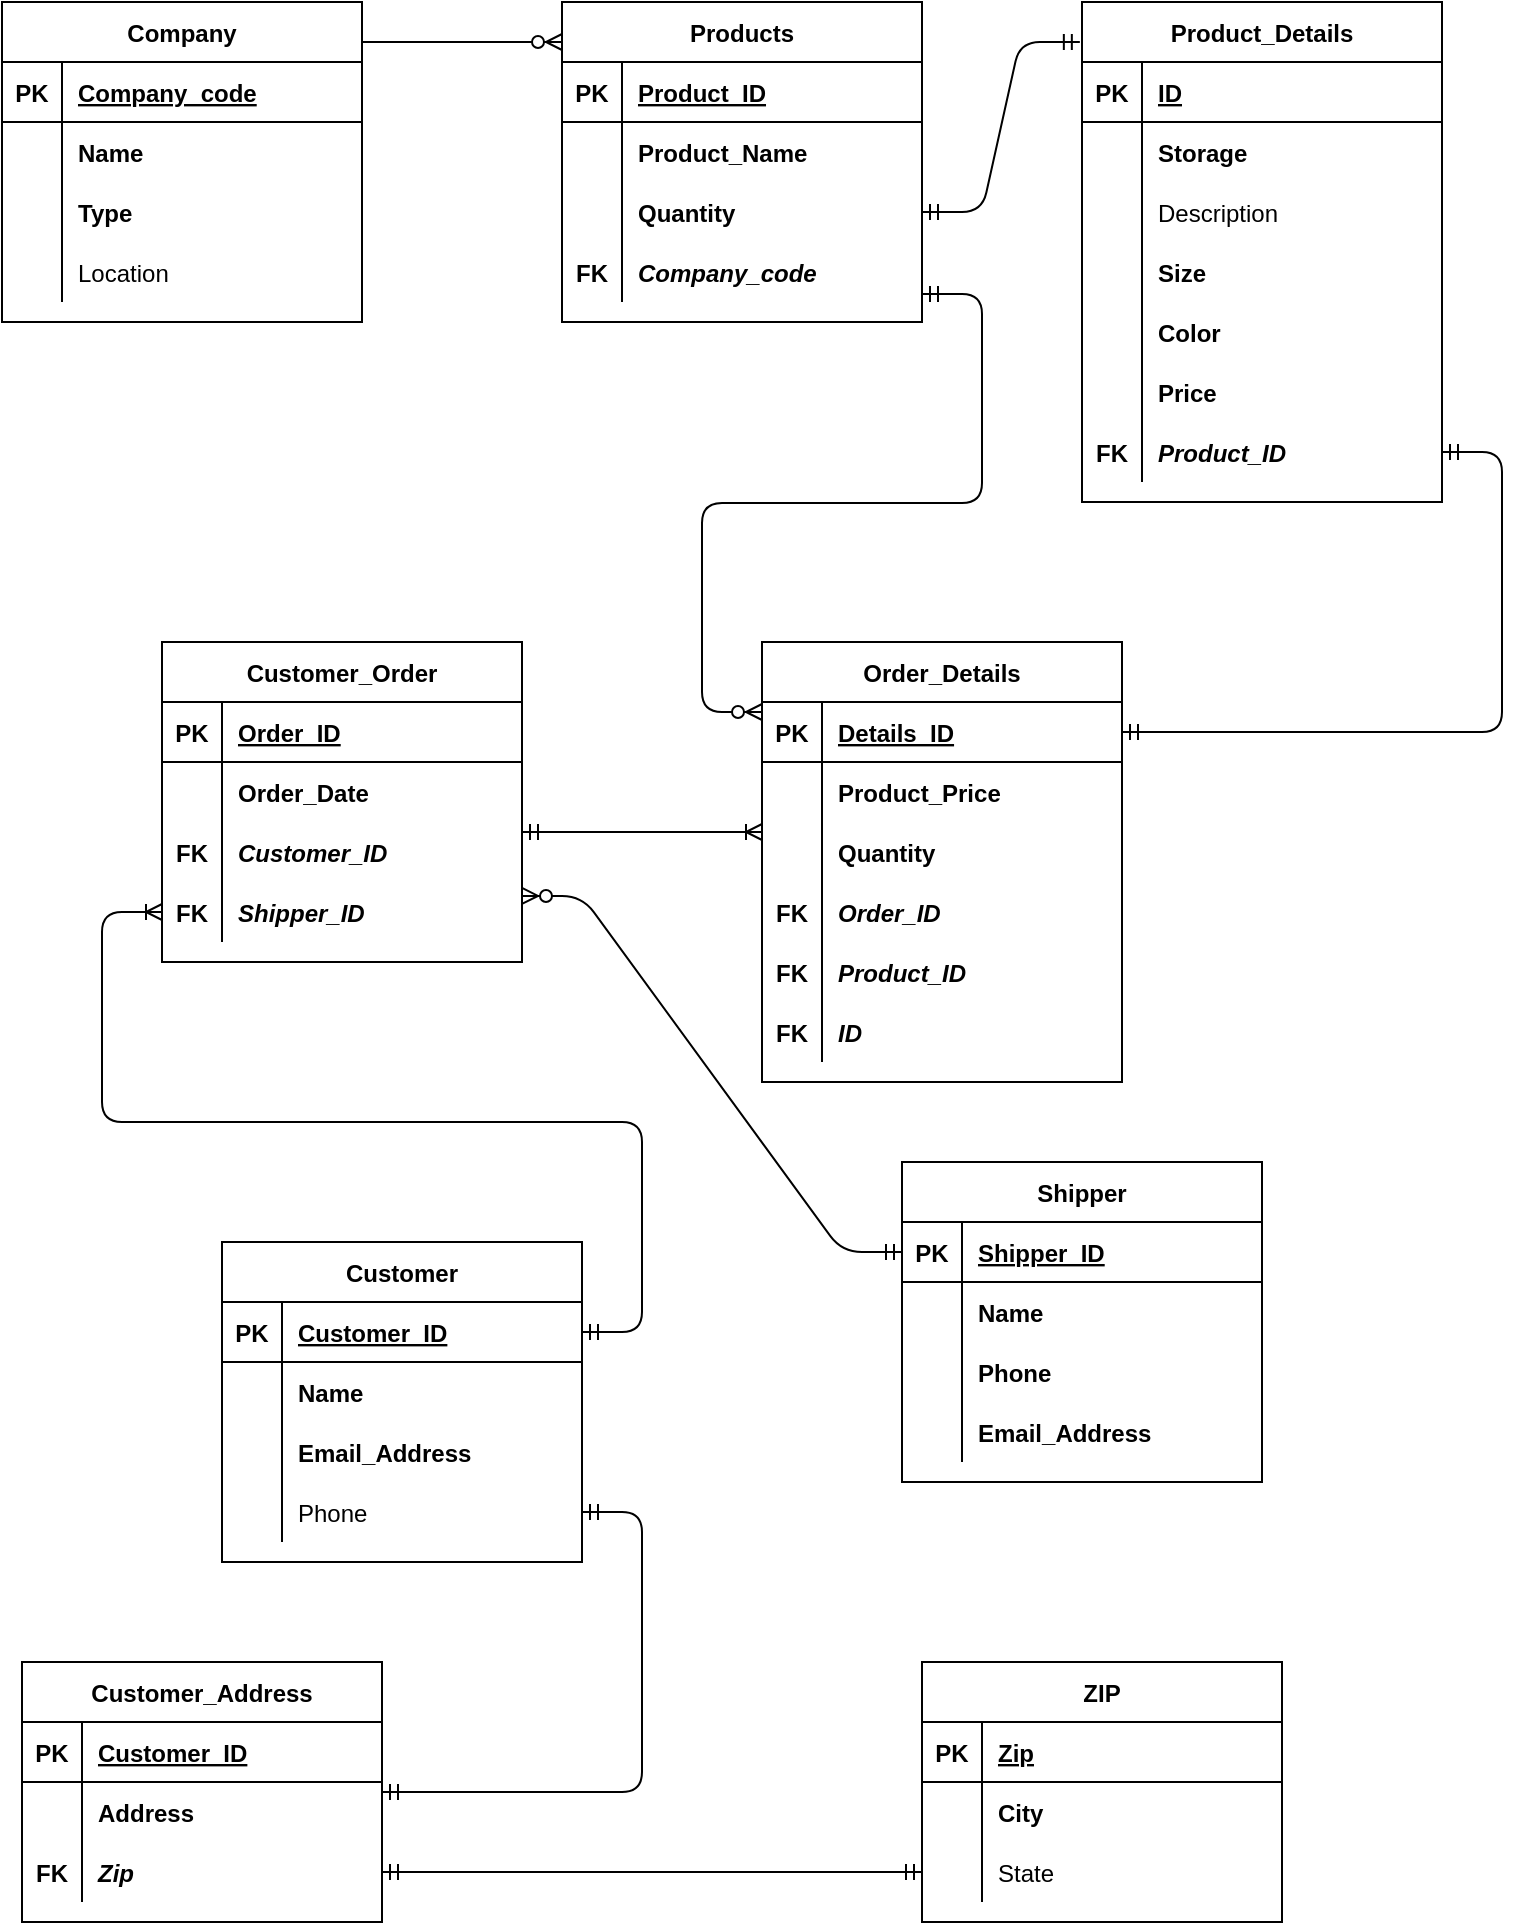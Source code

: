 <mxfile version="13.10.4" type="device"><diagram id="6mvbU-3xl14moOfAQ1Ja" name="Page-1"><mxGraphModel dx="921" dy="512" grid="1" gridSize="10" guides="1" tooltips="1" connect="1" arrows="1" fold="1" page="1" pageScale="1" pageWidth="850" pageHeight="1100" math="0" shadow="0"><root><mxCell id="0"/><mxCell id="1" parent="0"/><mxCell id="NlRjUkpvQ42dIeaq4QIp-1" value="Company" style="shape=table;startSize=30;container=1;collapsible=1;childLayout=tableLayout;fixedRows=1;rowLines=0;fontStyle=1;align=center;resizeLast=1;" parent="1" vertex="1"><mxGeometry x="40" y="40" width="180" height="160" as="geometry"/></mxCell><mxCell id="NlRjUkpvQ42dIeaq4QIp-2" value="" style="shape=partialRectangle;collapsible=0;dropTarget=0;pointerEvents=0;fillColor=none;top=0;left=0;bottom=1;right=0;points=[[0,0.5],[1,0.5]];portConstraint=eastwest;" parent="NlRjUkpvQ42dIeaq4QIp-1" vertex="1"><mxGeometry y="30" width="180" height="30" as="geometry"/></mxCell><mxCell id="NlRjUkpvQ42dIeaq4QIp-3" value="PK" style="shape=partialRectangle;connectable=0;fillColor=none;top=0;left=0;bottom=0;right=0;fontStyle=1;overflow=hidden;" parent="NlRjUkpvQ42dIeaq4QIp-2" vertex="1"><mxGeometry width="30" height="30" as="geometry"/></mxCell><mxCell id="NlRjUkpvQ42dIeaq4QIp-4" value="Company_code" style="shape=partialRectangle;connectable=0;fillColor=none;top=0;left=0;bottom=0;right=0;align=left;spacingLeft=6;fontStyle=5;overflow=hidden;" parent="NlRjUkpvQ42dIeaq4QIp-2" vertex="1"><mxGeometry x="30" width="150" height="30" as="geometry"/></mxCell><mxCell id="NlRjUkpvQ42dIeaq4QIp-5" value="" style="shape=partialRectangle;collapsible=0;dropTarget=0;pointerEvents=0;fillColor=none;top=0;left=0;bottom=0;right=0;points=[[0,0.5],[1,0.5]];portConstraint=eastwest;" parent="NlRjUkpvQ42dIeaq4QIp-1" vertex="1"><mxGeometry y="60" width="180" height="30" as="geometry"/></mxCell><mxCell id="NlRjUkpvQ42dIeaq4QIp-6" value="" style="shape=partialRectangle;connectable=0;fillColor=none;top=0;left=0;bottom=0;right=0;editable=1;overflow=hidden;" parent="NlRjUkpvQ42dIeaq4QIp-5" vertex="1"><mxGeometry width="30" height="30" as="geometry"/></mxCell><mxCell id="NlRjUkpvQ42dIeaq4QIp-7" value="Name" style="shape=partialRectangle;connectable=0;fillColor=none;top=0;left=0;bottom=0;right=0;align=left;spacingLeft=6;overflow=hidden;fontStyle=1" parent="NlRjUkpvQ42dIeaq4QIp-5" vertex="1"><mxGeometry x="30" width="150" height="30" as="geometry"/></mxCell><mxCell id="1kuuqEPaZnJVx5uKWI-C-1" style="shape=partialRectangle;collapsible=0;dropTarget=0;pointerEvents=0;fillColor=none;top=0;left=0;bottom=0;right=0;points=[[0,0.5],[1,0.5]];portConstraint=eastwest;" parent="NlRjUkpvQ42dIeaq4QIp-1" vertex="1"><mxGeometry y="90" width="180" height="30" as="geometry"/></mxCell><mxCell id="1kuuqEPaZnJVx5uKWI-C-2" style="shape=partialRectangle;connectable=0;fillColor=none;top=0;left=0;bottom=0;right=0;editable=1;overflow=hidden;" parent="1kuuqEPaZnJVx5uKWI-C-1" vertex="1"><mxGeometry width="30" height="30" as="geometry"/></mxCell><mxCell id="1kuuqEPaZnJVx5uKWI-C-3" value="Type" style="shape=partialRectangle;connectable=0;fillColor=none;top=0;left=0;bottom=0;right=0;align=left;spacingLeft=6;overflow=hidden;fontStyle=1" parent="1kuuqEPaZnJVx5uKWI-C-1" vertex="1"><mxGeometry x="30" width="150" height="30" as="geometry"/></mxCell><mxCell id="NlRjUkpvQ42dIeaq4QIp-8" value="" style="shape=partialRectangle;collapsible=0;dropTarget=0;pointerEvents=0;fillColor=none;top=0;left=0;bottom=0;right=0;points=[[0,0.5],[1,0.5]];portConstraint=eastwest;" parent="NlRjUkpvQ42dIeaq4QIp-1" vertex="1"><mxGeometry y="120" width="180" height="30" as="geometry"/></mxCell><mxCell id="NlRjUkpvQ42dIeaq4QIp-9" value="" style="shape=partialRectangle;connectable=0;fillColor=none;top=0;left=0;bottom=0;right=0;editable=1;overflow=hidden;" parent="NlRjUkpvQ42dIeaq4QIp-8" vertex="1"><mxGeometry width="30" height="30" as="geometry"/></mxCell><mxCell id="NlRjUkpvQ42dIeaq4QIp-10" value="Location" style="shape=partialRectangle;connectable=0;fillColor=none;top=0;left=0;bottom=0;right=0;align=left;spacingLeft=6;overflow=hidden;" parent="NlRjUkpvQ42dIeaq4QIp-8" vertex="1"><mxGeometry x="30" width="150" height="30" as="geometry"/></mxCell><mxCell id="NlRjUkpvQ42dIeaq4QIp-14" value="Products" style="shape=table;startSize=30;container=1;collapsible=1;childLayout=tableLayout;fixedRows=1;rowLines=0;fontStyle=1;align=center;resizeLast=1;" parent="1" vertex="1"><mxGeometry x="320" y="40" width="180" height="160" as="geometry"/></mxCell><mxCell id="NlRjUkpvQ42dIeaq4QIp-15" value="" style="shape=partialRectangle;collapsible=0;dropTarget=0;pointerEvents=0;fillColor=none;top=0;left=0;bottom=1;right=0;points=[[0,0.5],[1,0.5]];portConstraint=eastwest;" parent="NlRjUkpvQ42dIeaq4QIp-14" vertex="1"><mxGeometry y="30" width="180" height="30" as="geometry"/></mxCell><mxCell id="NlRjUkpvQ42dIeaq4QIp-16" value="PK" style="shape=partialRectangle;connectable=0;fillColor=none;top=0;left=0;bottom=0;right=0;fontStyle=1;overflow=hidden;" parent="NlRjUkpvQ42dIeaq4QIp-15" vertex="1"><mxGeometry width="30" height="30" as="geometry"/></mxCell><mxCell id="NlRjUkpvQ42dIeaq4QIp-17" value="Product_ID" style="shape=partialRectangle;connectable=0;fillColor=none;top=0;left=0;bottom=0;right=0;align=left;spacingLeft=6;fontStyle=5;overflow=hidden;" parent="NlRjUkpvQ42dIeaq4QIp-15" vertex="1"><mxGeometry x="30" width="150" height="30" as="geometry"/></mxCell><mxCell id="NlRjUkpvQ42dIeaq4QIp-79" style="shape=partialRectangle;collapsible=0;dropTarget=0;pointerEvents=0;fillColor=none;top=0;left=0;bottom=0;right=0;points=[[0,0.5],[1,0.5]];portConstraint=eastwest;" parent="NlRjUkpvQ42dIeaq4QIp-14" vertex="1"><mxGeometry y="60" width="180" height="30" as="geometry"/></mxCell><mxCell id="NlRjUkpvQ42dIeaq4QIp-80" style="shape=partialRectangle;connectable=0;fillColor=none;top=0;left=0;bottom=0;right=0;editable=1;overflow=hidden;" parent="NlRjUkpvQ42dIeaq4QIp-79" vertex="1"><mxGeometry width="30" height="30" as="geometry"/></mxCell><mxCell id="NlRjUkpvQ42dIeaq4QIp-81" value="Product_Name" style="shape=partialRectangle;connectable=0;fillColor=none;top=0;left=0;bottom=0;right=0;align=left;spacingLeft=6;overflow=hidden;fontStyle=1" parent="NlRjUkpvQ42dIeaq4QIp-79" vertex="1"><mxGeometry x="30" width="150" height="30" as="geometry"/></mxCell><mxCell id="NlRjUkpvQ42dIeaq4QIp-18" value="" style="shape=partialRectangle;collapsible=0;dropTarget=0;pointerEvents=0;fillColor=none;top=0;left=0;bottom=0;right=0;points=[[0,0.5],[1,0.5]];portConstraint=eastwest;" parent="NlRjUkpvQ42dIeaq4QIp-14" vertex="1"><mxGeometry y="90" width="180" height="30" as="geometry"/></mxCell><mxCell id="NlRjUkpvQ42dIeaq4QIp-19" value="" style="shape=partialRectangle;connectable=0;fillColor=none;top=0;left=0;bottom=0;right=0;editable=1;overflow=hidden;" parent="NlRjUkpvQ42dIeaq4QIp-18" vertex="1"><mxGeometry width="30" height="30" as="geometry"/></mxCell><mxCell id="NlRjUkpvQ42dIeaq4QIp-20" value="Quantity" style="shape=partialRectangle;connectable=0;fillColor=none;top=0;left=0;bottom=0;right=0;align=left;spacingLeft=6;overflow=hidden;fontStyle=1" parent="NlRjUkpvQ42dIeaq4QIp-18" vertex="1"><mxGeometry x="30" width="150" height="30" as="geometry"/></mxCell><mxCell id="NlRjUkpvQ42dIeaq4QIp-24" value="" style="shape=partialRectangle;collapsible=0;dropTarget=0;pointerEvents=0;fillColor=none;top=0;left=0;bottom=0;right=0;points=[[0,0.5],[1,0.5]];portConstraint=eastwest;" parent="NlRjUkpvQ42dIeaq4QIp-14" vertex="1"><mxGeometry y="120" width="180" height="30" as="geometry"/></mxCell><mxCell id="NlRjUkpvQ42dIeaq4QIp-25" value="FK" style="shape=partialRectangle;connectable=0;fillColor=none;top=0;left=0;bottom=0;right=0;editable=1;overflow=hidden;fontStyle=1" parent="NlRjUkpvQ42dIeaq4QIp-24" vertex="1"><mxGeometry width="30" height="30" as="geometry"/></mxCell><mxCell id="NlRjUkpvQ42dIeaq4QIp-26" value="Company_code" style="shape=partialRectangle;connectable=0;fillColor=none;top=0;left=0;bottom=0;right=0;align=left;spacingLeft=6;overflow=hidden;fontStyle=3" parent="NlRjUkpvQ42dIeaq4QIp-24" vertex="1"><mxGeometry x="30" width="150" height="30" as="geometry"/></mxCell><mxCell id="NlRjUkpvQ42dIeaq4QIp-27" value="Product_Details" style="shape=table;startSize=30;container=1;collapsible=1;childLayout=tableLayout;fixedRows=1;rowLines=0;fontStyle=1;align=center;resizeLast=1;" parent="1" vertex="1"><mxGeometry x="580" y="40" width="180" height="250" as="geometry"/></mxCell><mxCell id="NlRjUkpvQ42dIeaq4QIp-28" value="" style="shape=partialRectangle;collapsible=0;dropTarget=0;pointerEvents=0;fillColor=none;top=0;left=0;bottom=1;right=0;points=[[0,0.5],[1,0.5]];portConstraint=eastwest;" parent="NlRjUkpvQ42dIeaq4QIp-27" vertex="1"><mxGeometry y="30" width="180" height="30" as="geometry"/></mxCell><mxCell id="NlRjUkpvQ42dIeaq4QIp-29" value="PK" style="shape=partialRectangle;connectable=0;fillColor=none;top=0;left=0;bottom=0;right=0;fontStyle=1;overflow=hidden;" parent="NlRjUkpvQ42dIeaq4QIp-28" vertex="1"><mxGeometry width="30" height="30" as="geometry"/></mxCell><mxCell id="NlRjUkpvQ42dIeaq4QIp-30" value="ID" style="shape=partialRectangle;connectable=0;fillColor=none;top=0;left=0;bottom=0;right=0;align=left;spacingLeft=6;fontStyle=5;overflow=hidden;" parent="NlRjUkpvQ42dIeaq4QIp-28" vertex="1"><mxGeometry x="30" width="150" height="30" as="geometry"/></mxCell><mxCell id="NlRjUkpvQ42dIeaq4QIp-31" value="" style="shape=partialRectangle;collapsible=0;dropTarget=0;pointerEvents=0;fillColor=none;top=0;left=0;bottom=0;right=0;points=[[0,0.5],[1,0.5]];portConstraint=eastwest;" parent="NlRjUkpvQ42dIeaq4QIp-27" vertex="1"><mxGeometry y="60" width="180" height="30" as="geometry"/></mxCell><mxCell id="NlRjUkpvQ42dIeaq4QIp-32" value="" style="shape=partialRectangle;connectable=0;fillColor=none;top=0;left=0;bottom=0;right=0;editable=1;overflow=hidden;" parent="NlRjUkpvQ42dIeaq4QIp-31" vertex="1"><mxGeometry width="30" height="30" as="geometry"/></mxCell><mxCell id="NlRjUkpvQ42dIeaq4QIp-33" value="Storage" style="shape=partialRectangle;connectable=0;fillColor=none;top=0;left=0;bottom=0;right=0;align=left;spacingLeft=6;overflow=hidden;fontStyle=1" parent="NlRjUkpvQ42dIeaq4QIp-31" vertex="1"><mxGeometry x="30" width="150" height="30" as="geometry"/></mxCell><mxCell id="NlRjUkpvQ42dIeaq4QIp-34" value="" style="shape=partialRectangle;collapsible=0;dropTarget=0;pointerEvents=0;fillColor=none;top=0;left=0;bottom=0;right=0;points=[[0,0.5],[1,0.5]];portConstraint=eastwest;" parent="NlRjUkpvQ42dIeaq4QIp-27" vertex="1"><mxGeometry y="90" width="180" height="30" as="geometry"/></mxCell><mxCell id="NlRjUkpvQ42dIeaq4QIp-35" value="" style="shape=partialRectangle;connectable=0;fillColor=none;top=0;left=0;bottom=0;right=0;editable=1;overflow=hidden;" parent="NlRjUkpvQ42dIeaq4QIp-34" vertex="1"><mxGeometry width="30" height="30" as="geometry"/></mxCell><mxCell id="NlRjUkpvQ42dIeaq4QIp-36" value="Description" style="shape=partialRectangle;connectable=0;fillColor=none;top=0;left=0;bottom=0;right=0;align=left;spacingLeft=6;overflow=hidden;" parent="NlRjUkpvQ42dIeaq4QIp-34" vertex="1"><mxGeometry x="30" width="150" height="30" as="geometry"/></mxCell><mxCell id="NlRjUkpvQ42dIeaq4QIp-37" value="" style="shape=partialRectangle;collapsible=0;dropTarget=0;pointerEvents=0;fillColor=none;top=0;left=0;bottom=0;right=0;points=[[0,0.5],[1,0.5]];portConstraint=eastwest;" parent="NlRjUkpvQ42dIeaq4QIp-27" vertex="1"><mxGeometry y="120" width="180" height="30" as="geometry"/></mxCell><mxCell id="NlRjUkpvQ42dIeaq4QIp-38" value="" style="shape=partialRectangle;connectable=0;fillColor=none;top=0;left=0;bottom=0;right=0;editable=1;overflow=hidden;" parent="NlRjUkpvQ42dIeaq4QIp-37" vertex="1"><mxGeometry width="30" height="30" as="geometry"/></mxCell><mxCell id="NlRjUkpvQ42dIeaq4QIp-39" value="Size" style="shape=partialRectangle;connectable=0;fillColor=none;top=0;left=0;bottom=0;right=0;align=left;spacingLeft=6;overflow=hidden;fontStyle=1" parent="NlRjUkpvQ42dIeaq4QIp-37" vertex="1"><mxGeometry x="30" width="150" height="30" as="geometry"/></mxCell><mxCell id="NlRjUkpvQ42dIeaq4QIp-48" style="shape=partialRectangle;collapsible=0;dropTarget=0;pointerEvents=0;fillColor=none;top=0;left=0;bottom=0;right=0;points=[[0,0.5],[1,0.5]];portConstraint=eastwest;" parent="NlRjUkpvQ42dIeaq4QIp-27" vertex="1"><mxGeometry y="150" width="180" height="30" as="geometry"/></mxCell><mxCell id="NlRjUkpvQ42dIeaq4QIp-49" style="shape=partialRectangle;connectable=0;fillColor=none;top=0;left=0;bottom=0;right=0;editable=1;overflow=hidden;" parent="NlRjUkpvQ42dIeaq4QIp-48" vertex="1"><mxGeometry width="30" height="30" as="geometry"/></mxCell><mxCell id="NlRjUkpvQ42dIeaq4QIp-50" value="Color" style="shape=partialRectangle;connectable=0;fillColor=none;top=0;left=0;bottom=0;right=0;align=left;spacingLeft=6;overflow=hidden;fontStyle=1" parent="NlRjUkpvQ42dIeaq4QIp-48" vertex="1"><mxGeometry x="30" width="150" height="30" as="geometry"/></mxCell><mxCell id="NlRjUkpvQ42dIeaq4QIp-73" style="shape=partialRectangle;collapsible=0;dropTarget=0;pointerEvents=0;fillColor=none;top=0;left=0;bottom=0;right=0;points=[[0,0.5],[1,0.5]];portConstraint=eastwest;" parent="NlRjUkpvQ42dIeaq4QIp-27" vertex="1"><mxGeometry y="180" width="180" height="30" as="geometry"/></mxCell><mxCell id="NlRjUkpvQ42dIeaq4QIp-74" style="shape=partialRectangle;connectable=0;fillColor=none;top=0;left=0;bottom=0;right=0;editable=1;overflow=hidden;" parent="NlRjUkpvQ42dIeaq4QIp-73" vertex="1"><mxGeometry width="30" height="30" as="geometry"/></mxCell><mxCell id="NlRjUkpvQ42dIeaq4QIp-75" value="Price" style="shape=partialRectangle;connectable=0;fillColor=none;top=0;left=0;bottom=0;right=0;align=left;spacingLeft=6;overflow=hidden;fontStyle=1" parent="NlRjUkpvQ42dIeaq4QIp-73" vertex="1"><mxGeometry x="30" width="150" height="30" as="geometry"/></mxCell><mxCell id="NlRjUkpvQ42dIeaq4QIp-51" style="shape=partialRectangle;collapsible=0;dropTarget=0;pointerEvents=0;fillColor=none;top=0;left=0;bottom=0;right=0;points=[[0,0.5],[1,0.5]];portConstraint=eastwest;" parent="NlRjUkpvQ42dIeaq4QIp-27" vertex="1"><mxGeometry y="210" width="180" height="30" as="geometry"/></mxCell><mxCell id="NlRjUkpvQ42dIeaq4QIp-52" value="FK" style="shape=partialRectangle;connectable=0;fillColor=none;top=0;left=0;bottom=0;right=0;editable=1;overflow=hidden;fontStyle=1" parent="NlRjUkpvQ42dIeaq4QIp-51" vertex="1"><mxGeometry width="30" height="30" as="geometry"/></mxCell><mxCell id="NlRjUkpvQ42dIeaq4QIp-53" value="Product_ID" style="shape=partialRectangle;connectable=0;fillColor=none;top=0;left=0;bottom=0;right=0;align=left;spacingLeft=6;overflow=hidden;fontStyle=3" parent="NlRjUkpvQ42dIeaq4QIp-51" vertex="1"><mxGeometry x="30" width="150" height="30" as="geometry"/></mxCell><mxCell id="NlRjUkpvQ42dIeaq4QIp-54" value="Customer_Order" style="shape=table;startSize=30;container=1;collapsible=1;childLayout=tableLayout;fixedRows=1;rowLines=0;fontStyle=1;align=center;resizeLast=1;" parent="1" vertex="1"><mxGeometry x="120" y="360" width="180" height="160" as="geometry"/></mxCell><mxCell id="NlRjUkpvQ42dIeaq4QIp-55" value="" style="shape=partialRectangle;collapsible=0;dropTarget=0;pointerEvents=0;fillColor=none;top=0;left=0;bottom=1;right=0;points=[[0,0.5],[1,0.5]];portConstraint=eastwest;" parent="NlRjUkpvQ42dIeaq4QIp-54" vertex="1"><mxGeometry y="30" width="180" height="30" as="geometry"/></mxCell><mxCell id="NlRjUkpvQ42dIeaq4QIp-56" value="PK" style="shape=partialRectangle;connectable=0;fillColor=none;top=0;left=0;bottom=0;right=0;fontStyle=1;overflow=hidden;" parent="NlRjUkpvQ42dIeaq4QIp-55" vertex="1"><mxGeometry width="30" height="30" as="geometry"/></mxCell><mxCell id="NlRjUkpvQ42dIeaq4QIp-57" value="Order_ID" style="shape=partialRectangle;connectable=0;fillColor=none;top=0;left=0;bottom=0;right=0;align=left;spacingLeft=6;fontStyle=5;overflow=hidden;" parent="NlRjUkpvQ42dIeaq4QIp-55" vertex="1"><mxGeometry x="30" width="150" height="30" as="geometry"/></mxCell><mxCell id="NlRjUkpvQ42dIeaq4QIp-58" value="" style="shape=partialRectangle;collapsible=0;dropTarget=0;pointerEvents=0;fillColor=none;top=0;left=0;bottom=0;right=0;points=[[0,0.5],[1,0.5]];portConstraint=eastwest;" parent="NlRjUkpvQ42dIeaq4QIp-54" vertex="1"><mxGeometry y="60" width="180" height="30" as="geometry"/></mxCell><mxCell id="NlRjUkpvQ42dIeaq4QIp-59" value="" style="shape=partialRectangle;connectable=0;fillColor=none;top=0;left=0;bottom=0;right=0;editable=1;overflow=hidden;" parent="NlRjUkpvQ42dIeaq4QIp-58" vertex="1"><mxGeometry width="30" height="30" as="geometry"/></mxCell><mxCell id="NlRjUkpvQ42dIeaq4QIp-60" value="Order_Date" style="shape=partialRectangle;connectable=0;fillColor=none;top=0;left=0;bottom=0;right=0;align=left;spacingLeft=6;overflow=hidden;fontStyle=1" parent="NlRjUkpvQ42dIeaq4QIp-58" vertex="1"><mxGeometry x="30" width="150" height="30" as="geometry"/></mxCell><mxCell id="NlRjUkpvQ42dIeaq4QIp-61" value="" style="shape=partialRectangle;collapsible=0;dropTarget=0;pointerEvents=0;fillColor=none;top=0;left=0;bottom=0;right=0;points=[[0,0.5],[1,0.5]];portConstraint=eastwest;" parent="NlRjUkpvQ42dIeaq4QIp-54" vertex="1"><mxGeometry y="90" width="180" height="30" as="geometry"/></mxCell><mxCell id="NlRjUkpvQ42dIeaq4QIp-62" value="FK" style="shape=partialRectangle;connectable=0;fillColor=none;top=0;left=0;bottom=0;right=0;editable=1;overflow=hidden;fontStyle=1" parent="NlRjUkpvQ42dIeaq4QIp-61" vertex="1"><mxGeometry width="30" height="30" as="geometry"/></mxCell><mxCell id="NlRjUkpvQ42dIeaq4QIp-63" value="Customer_ID" style="shape=partialRectangle;connectable=0;fillColor=none;top=0;left=0;bottom=0;right=0;align=left;spacingLeft=6;overflow=hidden;fontStyle=3" parent="NlRjUkpvQ42dIeaq4QIp-61" vertex="1"><mxGeometry x="30" width="150" height="30" as="geometry"/></mxCell><mxCell id="NlRjUkpvQ42dIeaq4QIp-64" value="" style="shape=partialRectangle;collapsible=0;dropTarget=0;pointerEvents=0;fillColor=none;top=0;left=0;bottom=0;right=0;points=[[0,0.5],[1,0.5]];portConstraint=eastwest;" parent="NlRjUkpvQ42dIeaq4QIp-54" vertex="1"><mxGeometry y="120" width="180" height="30" as="geometry"/></mxCell><mxCell id="NlRjUkpvQ42dIeaq4QIp-65" value="FK" style="shape=partialRectangle;connectable=0;fillColor=none;top=0;left=0;bottom=0;right=0;editable=1;overflow=hidden;fontStyle=1" parent="NlRjUkpvQ42dIeaq4QIp-64" vertex="1"><mxGeometry width="30" height="30" as="geometry"/></mxCell><mxCell id="NlRjUkpvQ42dIeaq4QIp-66" value="Shipper_ID" style="shape=partialRectangle;connectable=0;fillColor=none;top=0;left=0;bottom=0;right=0;align=left;spacingLeft=6;overflow=hidden;fontStyle=3" parent="NlRjUkpvQ42dIeaq4QIp-64" vertex="1"><mxGeometry x="30" width="150" height="30" as="geometry"/></mxCell><mxCell id="NlRjUkpvQ42dIeaq4QIp-82" value="Order_Details" style="shape=table;startSize=30;container=1;collapsible=1;childLayout=tableLayout;fixedRows=1;rowLines=0;fontStyle=1;align=center;resizeLast=1;" parent="1" vertex="1"><mxGeometry x="420" y="360" width="180" height="220" as="geometry"/></mxCell><mxCell id="NlRjUkpvQ42dIeaq4QIp-83" value="" style="shape=partialRectangle;collapsible=0;dropTarget=0;pointerEvents=0;fillColor=none;top=0;left=0;bottom=1;right=0;points=[[0,0.5],[1,0.5]];portConstraint=eastwest;" parent="NlRjUkpvQ42dIeaq4QIp-82" vertex="1"><mxGeometry y="30" width="180" height="30" as="geometry"/></mxCell><mxCell id="NlRjUkpvQ42dIeaq4QIp-84" value="PK" style="shape=partialRectangle;connectable=0;fillColor=none;top=0;left=0;bottom=0;right=0;fontStyle=1;overflow=hidden;" parent="NlRjUkpvQ42dIeaq4QIp-83" vertex="1"><mxGeometry width="30" height="30" as="geometry"/></mxCell><mxCell id="NlRjUkpvQ42dIeaq4QIp-85" value="Details_ID" style="shape=partialRectangle;connectable=0;fillColor=none;top=0;left=0;bottom=0;right=0;align=left;spacingLeft=6;fontStyle=5;overflow=hidden;" parent="NlRjUkpvQ42dIeaq4QIp-83" vertex="1"><mxGeometry x="30" width="150" height="30" as="geometry"/></mxCell><mxCell id="hcIIqSdpKcKLMH5xqEKE-1" style="shape=partialRectangle;collapsible=0;dropTarget=0;pointerEvents=0;fillColor=none;top=0;left=0;bottom=0;right=0;points=[[0,0.5],[1,0.5]];portConstraint=eastwest;" vertex="1" parent="NlRjUkpvQ42dIeaq4QIp-82"><mxGeometry y="60" width="180" height="30" as="geometry"/></mxCell><mxCell id="hcIIqSdpKcKLMH5xqEKE-2" style="shape=partialRectangle;connectable=0;fillColor=none;top=0;left=0;bottom=0;right=0;editable=1;overflow=hidden;" vertex="1" parent="hcIIqSdpKcKLMH5xqEKE-1"><mxGeometry width="30" height="30" as="geometry"/></mxCell><mxCell id="hcIIqSdpKcKLMH5xqEKE-3" value="Product_Price" style="shape=partialRectangle;connectable=0;fillColor=none;top=0;left=0;bottom=0;right=0;align=left;spacingLeft=6;overflow=hidden;fontStyle=1" vertex="1" parent="hcIIqSdpKcKLMH5xqEKE-1"><mxGeometry x="30" width="150" height="30" as="geometry"/></mxCell><mxCell id="NlRjUkpvQ42dIeaq4QIp-86" value="" style="shape=partialRectangle;collapsible=0;dropTarget=0;pointerEvents=0;fillColor=none;top=0;left=0;bottom=0;right=0;points=[[0,0.5],[1,0.5]];portConstraint=eastwest;" parent="NlRjUkpvQ42dIeaq4QIp-82" vertex="1"><mxGeometry y="90" width="180" height="30" as="geometry"/></mxCell><mxCell id="NlRjUkpvQ42dIeaq4QIp-87" value="" style="shape=partialRectangle;connectable=0;fillColor=none;top=0;left=0;bottom=0;right=0;editable=1;overflow=hidden;" parent="NlRjUkpvQ42dIeaq4QIp-86" vertex="1"><mxGeometry width="30" height="30" as="geometry"/></mxCell><mxCell id="NlRjUkpvQ42dIeaq4QIp-88" value="Quantity" style="shape=partialRectangle;connectable=0;fillColor=none;top=0;left=0;bottom=0;right=0;align=left;spacingLeft=6;overflow=hidden;fontStyle=1" parent="NlRjUkpvQ42dIeaq4QIp-86" vertex="1"><mxGeometry x="30" width="150" height="30" as="geometry"/></mxCell><mxCell id="NlRjUkpvQ42dIeaq4QIp-89" value="" style="shape=partialRectangle;collapsible=0;dropTarget=0;pointerEvents=0;fillColor=none;top=0;left=0;bottom=0;right=0;points=[[0,0.5],[1,0.5]];portConstraint=eastwest;" parent="NlRjUkpvQ42dIeaq4QIp-82" vertex="1"><mxGeometry y="120" width="180" height="30" as="geometry"/></mxCell><mxCell id="NlRjUkpvQ42dIeaq4QIp-90" value="FK" style="shape=partialRectangle;connectable=0;fillColor=none;top=0;left=0;bottom=0;right=0;editable=1;overflow=hidden;fontStyle=1" parent="NlRjUkpvQ42dIeaq4QIp-89" vertex="1"><mxGeometry width="30" height="30" as="geometry"/></mxCell><mxCell id="NlRjUkpvQ42dIeaq4QIp-91" value="Order_ID" style="shape=partialRectangle;connectable=0;fillColor=none;top=0;left=0;bottom=0;right=0;align=left;spacingLeft=6;overflow=hidden;fontStyle=3" parent="NlRjUkpvQ42dIeaq4QIp-89" vertex="1"><mxGeometry x="30" width="150" height="30" as="geometry"/></mxCell><mxCell id="Vqsrmmm3L8lOa530ixJ--2" style="shape=partialRectangle;collapsible=0;dropTarget=0;pointerEvents=0;fillColor=none;top=0;left=0;bottom=0;right=0;points=[[0,0.5],[1,0.5]];portConstraint=eastwest;" parent="NlRjUkpvQ42dIeaq4QIp-82" vertex="1"><mxGeometry y="150" width="180" height="30" as="geometry"/></mxCell><mxCell id="Vqsrmmm3L8lOa530ixJ--3" value="FK" style="shape=partialRectangle;connectable=0;fillColor=none;top=0;left=0;bottom=0;right=0;editable=1;overflow=hidden;fontStyle=1" parent="Vqsrmmm3L8lOa530ixJ--2" vertex="1"><mxGeometry width="30" height="30" as="geometry"/></mxCell><mxCell id="Vqsrmmm3L8lOa530ixJ--4" value="Product_ID" style="shape=partialRectangle;connectable=0;fillColor=none;top=0;left=0;bottom=0;right=0;align=left;spacingLeft=6;overflow=hidden;fontStyle=3" parent="Vqsrmmm3L8lOa530ixJ--2" vertex="1"><mxGeometry x="30" width="150" height="30" as="geometry"/></mxCell><mxCell id="NlRjUkpvQ42dIeaq4QIp-92" value="" style="shape=partialRectangle;collapsible=0;dropTarget=0;pointerEvents=0;fillColor=none;top=0;left=0;bottom=0;right=0;points=[[0,0.5],[1,0.5]];portConstraint=eastwest;" parent="NlRjUkpvQ42dIeaq4QIp-82" vertex="1"><mxGeometry y="180" width="180" height="30" as="geometry"/></mxCell><mxCell id="NlRjUkpvQ42dIeaq4QIp-93" value="FK" style="shape=partialRectangle;connectable=0;fillColor=none;top=0;left=0;bottom=0;right=0;editable=1;overflow=hidden;fontStyle=1" parent="NlRjUkpvQ42dIeaq4QIp-92" vertex="1"><mxGeometry width="30" height="30" as="geometry"/></mxCell><mxCell id="NlRjUkpvQ42dIeaq4QIp-94" value="ID" style="shape=partialRectangle;connectable=0;fillColor=none;top=0;left=0;bottom=0;right=0;align=left;spacingLeft=6;overflow=hidden;fontStyle=3" parent="NlRjUkpvQ42dIeaq4QIp-92" vertex="1"><mxGeometry x="30" width="150" height="30" as="geometry"/></mxCell><mxCell id="NlRjUkpvQ42dIeaq4QIp-95" value="Customer" style="shape=table;startSize=30;container=1;collapsible=1;childLayout=tableLayout;fixedRows=1;rowLines=0;fontStyle=1;align=center;resizeLast=1;" parent="1" vertex="1"><mxGeometry x="150" y="660" width="180" height="160" as="geometry"/></mxCell><mxCell id="NlRjUkpvQ42dIeaq4QIp-96" value="" style="shape=partialRectangle;collapsible=0;dropTarget=0;pointerEvents=0;fillColor=none;top=0;left=0;bottom=1;right=0;points=[[0,0.5],[1,0.5]];portConstraint=eastwest;" parent="NlRjUkpvQ42dIeaq4QIp-95" vertex="1"><mxGeometry y="30" width="180" height="30" as="geometry"/></mxCell><mxCell id="NlRjUkpvQ42dIeaq4QIp-97" value="PK" style="shape=partialRectangle;connectable=0;fillColor=none;top=0;left=0;bottom=0;right=0;fontStyle=1;overflow=hidden;" parent="NlRjUkpvQ42dIeaq4QIp-96" vertex="1"><mxGeometry width="30" height="30" as="geometry"/></mxCell><mxCell id="NlRjUkpvQ42dIeaq4QIp-98" value="Customer_ID" style="shape=partialRectangle;connectable=0;fillColor=none;top=0;left=0;bottom=0;right=0;align=left;spacingLeft=6;fontStyle=5;overflow=hidden;" parent="NlRjUkpvQ42dIeaq4QIp-96" vertex="1"><mxGeometry x="30" width="150" height="30" as="geometry"/></mxCell><mxCell id="NlRjUkpvQ42dIeaq4QIp-99" value="" style="shape=partialRectangle;collapsible=0;dropTarget=0;pointerEvents=0;fillColor=none;top=0;left=0;bottom=0;right=0;points=[[0,0.5],[1,0.5]];portConstraint=eastwest;" parent="NlRjUkpvQ42dIeaq4QIp-95" vertex="1"><mxGeometry y="60" width="180" height="30" as="geometry"/></mxCell><mxCell id="NlRjUkpvQ42dIeaq4QIp-100" value="" style="shape=partialRectangle;connectable=0;fillColor=none;top=0;left=0;bottom=0;right=0;editable=1;overflow=hidden;" parent="NlRjUkpvQ42dIeaq4QIp-99" vertex="1"><mxGeometry width="30" height="30" as="geometry"/></mxCell><mxCell id="NlRjUkpvQ42dIeaq4QIp-101" value="Name" style="shape=partialRectangle;connectable=0;fillColor=none;top=0;left=0;bottom=0;right=0;align=left;spacingLeft=6;overflow=hidden;fontStyle=1" parent="NlRjUkpvQ42dIeaq4QIp-99" vertex="1"><mxGeometry x="30" width="150" height="30" as="geometry"/></mxCell><mxCell id="NlRjUkpvQ42dIeaq4QIp-108" style="shape=partialRectangle;collapsible=0;dropTarget=0;pointerEvents=0;fillColor=none;top=0;left=0;bottom=0;right=0;points=[[0,0.5],[1,0.5]];portConstraint=eastwest;" parent="NlRjUkpvQ42dIeaq4QIp-95" vertex="1"><mxGeometry y="90" width="180" height="30" as="geometry"/></mxCell><mxCell id="NlRjUkpvQ42dIeaq4QIp-109" style="shape=partialRectangle;connectable=0;fillColor=none;top=0;left=0;bottom=0;right=0;editable=1;overflow=hidden;" parent="NlRjUkpvQ42dIeaq4QIp-108" vertex="1"><mxGeometry width="30" height="30" as="geometry"/></mxCell><mxCell id="NlRjUkpvQ42dIeaq4QIp-110" value="Email_Address" style="shape=partialRectangle;connectable=0;fillColor=none;top=0;left=0;bottom=0;right=0;align=left;spacingLeft=6;overflow=hidden;fontStyle=1" parent="NlRjUkpvQ42dIeaq4QIp-108" vertex="1"><mxGeometry x="30" width="150" height="30" as="geometry"/></mxCell><mxCell id="NlRjUkpvQ42dIeaq4QIp-105" value="" style="shape=partialRectangle;collapsible=0;dropTarget=0;pointerEvents=0;fillColor=none;top=0;left=0;bottom=0;right=0;points=[[0,0.5],[1,0.5]];portConstraint=eastwest;" parent="NlRjUkpvQ42dIeaq4QIp-95" vertex="1"><mxGeometry y="120" width="180" height="30" as="geometry"/></mxCell><mxCell id="NlRjUkpvQ42dIeaq4QIp-106" value="" style="shape=partialRectangle;connectable=0;fillColor=none;top=0;left=0;bottom=0;right=0;editable=1;overflow=hidden;" parent="NlRjUkpvQ42dIeaq4QIp-105" vertex="1"><mxGeometry width="30" height="30" as="geometry"/></mxCell><mxCell id="NlRjUkpvQ42dIeaq4QIp-107" value="Phone" style="shape=partialRectangle;connectable=0;fillColor=none;top=0;left=0;bottom=0;right=0;align=left;spacingLeft=6;overflow=hidden;" parent="NlRjUkpvQ42dIeaq4QIp-105" vertex="1"><mxGeometry x="30" width="150" height="30" as="geometry"/></mxCell><mxCell id="NlRjUkpvQ42dIeaq4QIp-111" value="Shipper" style="shape=table;startSize=30;container=1;collapsible=1;childLayout=tableLayout;fixedRows=1;rowLines=0;fontStyle=1;align=center;resizeLast=1;" parent="1" vertex="1"><mxGeometry x="490" y="620" width="180" height="160" as="geometry"/></mxCell><mxCell id="NlRjUkpvQ42dIeaq4QIp-112" value="" style="shape=partialRectangle;collapsible=0;dropTarget=0;pointerEvents=0;fillColor=none;top=0;left=0;bottom=1;right=0;points=[[0,0.5],[1,0.5]];portConstraint=eastwest;" parent="NlRjUkpvQ42dIeaq4QIp-111" vertex="1"><mxGeometry y="30" width="180" height="30" as="geometry"/></mxCell><mxCell id="NlRjUkpvQ42dIeaq4QIp-113" value="PK" style="shape=partialRectangle;connectable=0;fillColor=none;top=0;left=0;bottom=0;right=0;fontStyle=1;overflow=hidden;" parent="NlRjUkpvQ42dIeaq4QIp-112" vertex="1"><mxGeometry width="30" height="30" as="geometry"/></mxCell><mxCell id="NlRjUkpvQ42dIeaq4QIp-114" value="Shipper_ID" style="shape=partialRectangle;connectable=0;fillColor=none;top=0;left=0;bottom=0;right=0;align=left;spacingLeft=6;fontStyle=5;overflow=hidden;" parent="NlRjUkpvQ42dIeaq4QIp-112" vertex="1"><mxGeometry x="30" width="150" height="30" as="geometry"/></mxCell><mxCell id="NlRjUkpvQ42dIeaq4QIp-115" value="" style="shape=partialRectangle;collapsible=0;dropTarget=0;pointerEvents=0;fillColor=none;top=0;left=0;bottom=0;right=0;points=[[0,0.5],[1,0.5]];portConstraint=eastwest;" parent="NlRjUkpvQ42dIeaq4QIp-111" vertex="1"><mxGeometry y="60" width="180" height="30" as="geometry"/></mxCell><mxCell id="NlRjUkpvQ42dIeaq4QIp-116" value="" style="shape=partialRectangle;connectable=0;fillColor=none;top=0;left=0;bottom=0;right=0;editable=1;overflow=hidden;" parent="NlRjUkpvQ42dIeaq4QIp-115" vertex="1"><mxGeometry width="30" height="30" as="geometry"/></mxCell><mxCell id="NlRjUkpvQ42dIeaq4QIp-117" value="Name" style="shape=partialRectangle;connectable=0;fillColor=none;top=0;left=0;bottom=0;right=0;align=left;spacingLeft=6;overflow=hidden;fontStyle=1" parent="NlRjUkpvQ42dIeaq4QIp-115" vertex="1"><mxGeometry x="30" width="150" height="30" as="geometry"/></mxCell><mxCell id="NlRjUkpvQ42dIeaq4QIp-118" value="" style="shape=partialRectangle;collapsible=0;dropTarget=0;pointerEvents=0;fillColor=none;top=0;left=0;bottom=0;right=0;points=[[0,0.5],[1,0.5]];portConstraint=eastwest;" parent="NlRjUkpvQ42dIeaq4QIp-111" vertex="1"><mxGeometry y="90" width="180" height="30" as="geometry"/></mxCell><mxCell id="NlRjUkpvQ42dIeaq4QIp-119" value="" style="shape=partialRectangle;connectable=0;fillColor=none;top=0;left=0;bottom=0;right=0;editable=1;overflow=hidden;" parent="NlRjUkpvQ42dIeaq4QIp-118" vertex="1"><mxGeometry width="30" height="30" as="geometry"/></mxCell><mxCell id="NlRjUkpvQ42dIeaq4QIp-120" value="Phone" style="shape=partialRectangle;connectable=0;fillColor=none;top=0;left=0;bottom=0;right=0;align=left;spacingLeft=6;overflow=hidden;fontStyle=1" parent="NlRjUkpvQ42dIeaq4QIp-118" vertex="1"><mxGeometry x="30" width="150" height="30" as="geometry"/></mxCell><mxCell id="NlRjUkpvQ42dIeaq4QIp-121" value="" style="shape=partialRectangle;collapsible=0;dropTarget=0;pointerEvents=0;fillColor=none;top=0;left=0;bottom=0;right=0;points=[[0,0.5],[1,0.5]];portConstraint=eastwest;" parent="NlRjUkpvQ42dIeaq4QIp-111" vertex="1"><mxGeometry y="120" width="180" height="30" as="geometry"/></mxCell><mxCell id="NlRjUkpvQ42dIeaq4QIp-122" value="" style="shape=partialRectangle;connectable=0;fillColor=none;top=0;left=0;bottom=0;right=0;editable=1;overflow=hidden;" parent="NlRjUkpvQ42dIeaq4QIp-121" vertex="1"><mxGeometry width="30" height="30" as="geometry"/></mxCell><mxCell id="NlRjUkpvQ42dIeaq4QIp-123" value="Email_Address" style="shape=partialRectangle;connectable=0;fillColor=none;top=0;left=0;bottom=0;right=0;align=left;spacingLeft=6;overflow=hidden;fontStyle=1" parent="NlRjUkpvQ42dIeaq4QIp-121" vertex="1"><mxGeometry x="30" width="150" height="30" as="geometry"/></mxCell><mxCell id="NlRjUkpvQ42dIeaq4QIp-124" value="" style="edgeStyle=entityRelationEdgeStyle;fontSize=12;html=1;endArrow=ERzeroToMany;endFill=1;" parent="1" edge="1"><mxGeometry width="100" height="100" relative="1" as="geometry"><mxPoint x="220" y="60" as="sourcePoint"/><mxPoint x="320" y="60" as="targetPoint"/></mxGeometry></mxCell><mxCell id="NlRjUkpvQ42dIeaq4QIp-125" value="" style="edgeStyle=entityRelationEdgeStyle;fontSize=12;html=1;endArrow=ERmandOne;startArrow=ERmandOne;entryX=-0.006;entryY=0.08;entryDx=0;entryDy=0;entryPerimeter=0;exitX=1;exitY=0.5;exitDx=0;exitDy=0;" parent="1" source="NlRjUkpvQ42dIeaq4QIp-18" target="NlRjUkpvQ42dIeaq4QIp-27" edge="1"><mxGeometry width="100" height="100" relative="1" as="geometry"><mxPoint x="350" y="230" as="sourcePoint"/><mxPoint x="450" y="130" as="targetPoint"/></mxGeometry></mxCell><mxCell id="NlRjUkpvQ42dIeaq4QIp-126" value="" style="edgeStyle=entityRelationEdgeStyle;fontSize=12;html=1;endArrow=ERzeroToMany;startArrow=ERmandOne;" parent="1" edge="1"><mxGeometry width="100" height="100" relative="1" as="geometry"><mxPoint x="500" y="186" as="sourcePoint"/><mxPoint x="420" y="395" as="targetPoint"/></mxGeometry></mxCell><mxCell id="NlRjUkpvQ42dIeaq4QIp-127" value="" style="edgeStyle=entityRelationEdgeStyle;fontSize=12;html=1;endArrow=ERoneToMany;startArrow=ERmandOne;exitX=1;exitY=0.5;exitDx=0;exitDy=0;" parent="1" source="NlRjUkpvQ42dIeaq4QIp-96" edge="1"><mxGeometry width="100" height="100" relative="1" as="geometry"><mxPoint x="290" y="660" as="sourcePoint"/><mxPoint x="120" y="495" as="targetPoint"/></mxGeometry></mxCell><mxCell id="NlRjUkpvQ42dIeaq4QIp-128" value="" style="edgeStyle=entityRelationEdgeStyle;fontSize=12;html=1;endArrow=ERzeroToMany;startArrow=ERmandOne;entryX=1;entryY=0.233;entryDx=0;entryDy=0;entryPerimeter=0;exitX=0;exitY=0.5;exitDx=0;exitDy=0;" parent="1" source="NlRjUkpvQ42dIeaq4QIp-112" target="NlRjUkpvQ42dIeaq4QIp-64" edge="1"><mxGeometry width="100" height="100" relative="1" as="geometry"><mxPoint x="340" y="781" as="sourcePoint"/><mxPoint x="370" y="550" as="targetPoint"/></mxGeometry></mxCell><mxCell id="NlRjUkpvQ42dIeaq4QIp-132" value="" style="edgeStyle=entityRelationEdgeStyle;fontSize=12;html=1;endArrow=ERoneToMany;startArrow=ERmandOne;" parent="1" edge="1"><mxGeometry width="100" height="100" relative="1" as="geometry"><mxPoint x="300" y="455" as="sourcePoint"/><mxPoint x="420" y="455" as="targetPoint"/></mxGeometry></mxCell><mxCell id="Wg9WSdyyDxaVr51zK3fz-1" value="Customer_Address" style="shape=table;startSize=30;container=1;collapsible=1;childLayout=tableLayout;fixedRows=1;rowLines=0;fontStyle=1;align=center;resizeLast=1;" parent="1" vertex="1"><mxGeometry x="50" y="870" width="180" height="130" as="geometry"/></mxCell><mxCell id="Wg9WSdyyDxaVr51zK3fz-2" value="" style="shape=partialRectangle;collapsible=0;dropTarget=0;pointerEvents=0;fillColor=none;top=0;left=0;bottom=1;right=0;points=[[0,0.5],[1,0.5]];portConstraint=eastwest;" parent="Wg9WSdyyDxaVr51zK3fz-1" vertex="1"><mxGeometry y="30" width="180" height="30" as="geometry"/></mxCell><mxCell id="Wg9WSdyyDxaVr51zK3fz-3" value="PK" style="shape=partialRectangle;connectable=0;fillColor=none;top=0;left=0;bottom=0;right=0;fontStyle=1;overflow=hidden;" parent="Wg9WSdyyDxaVr51zK3fz-2" vertex="1"><mxGeometry width="30" height="30" as="geometry"/></mxCell><mxCell id="Wg9WSdyyDxaVr51zK3fz-4" value="Customer_ID" style="shape=partialRectangle;connectable=0;fillColor=none;top=0;left=0;bottom=0;right=0;align=left;spacingLeft=6;fontStyle=5;overflow=hidden;" parent="Wg9WSdyyDxaVr51zK3fz-2" vertex="1"><mxGeometry x="30" width="150" height="30" as="geometry"/></mxCell><mxCell id="Wg9WSdyyDxaVr51zK3fz-5" value="" style="shape=partialRectangle;collapsible=0;dropTarget=0;pointerEvents=0;fillColor=none;top=0;left=0;bottom=0;right=0;points=[[0,0.5],[1,0.5]];portConstraint=eastwest;" parent="Wg9WSdyyDxaVr51zK3fz-1" vertex="1"><mxGeometry y="60" width="180" height="30" as="geometry"/></mxCell><mxCell id="Wg9WSdyyDxaVr51zK3fz-6" value="" style="shape=partialRectangle;connectable=0;fillColor=none;top=0;left=0;bottom=0;right=0;editable=1;overflow=hidden;" parent="Wg9WSdyyDxaVr51zK3fz-5" vertex="1"><mxGeometry width="30" height="30" as="geometry"/></mxCell><mxCell id="Wg9WSdyyDxaVr51zK3fz-7" value="Address" style="shape=partialRectangle;connectable=0;fillColor=none;top=0;left=0;bottom=0;right=0;align=left;spacingLeft=6;overflow=hidden;fontStyle=1" parent="Wg9WSdyyDxaVr51zK3fz-5" vertex="1"><mxGeometry x="30" width="150" height="30" as="geometry"/></mxCell><mxCell id="Wg9WSdyyDxaVr51zK3fz-8" value="" style="shape=partialRectangle;collapsible=0;dropTarget=0;pointerEvents=0;fillColor=none;top=0;left=0;bottom=0;right=0;points=[[0,0.5],[1,0.5]];portConstraint=eastwest;" parent="Wg9WSdyyDxaVr51zK3fz-1" vertex="1"><mxGeometry y="90" width="180" height="30" as="geometry"/></mxCell><mxCell id="Wg9WSdyyDxaVr51zK3fz-9" value="FK" style="shape=partialRectangle;connectable=0;fillColor=none;top=0;left=0;bottom=0;right=0;editable=1;overflow=hidden;fontStyle=1" parent="Wg9WSdyyDxaVr51zK3fz-8" vertex="1"><mxGeometry width="30" height="30" as="geometry"/></mxCell><mxCell id="Wg9WSdyyDxaVr51zK3fz-10" value="Zip" style="shape=partialRectangle;connectable=0;fillColor=none;top=0;left=0;bottom=0;right=0;align=left;spacingLeft=6;overflow=hidden;fontStyle=3" parent="Wg9WSdyyDxaVr51zK3fz-8" vertex="1"><mxGeometry x="30" width="150" height="30" as="geometry"/></mxCell><mxCell id="Wg9WSdyyDxaVr51zK3fz-14" value="ZIP" style="shape=table;startSize=30;container=1;collapsible=1;childLayout=tableLayout;fixedRows=1;rowLines=0;fontStyle=1;align=center;resizeLast=1;" parent="1" vertex="1"><mxGeometry x="500" y="870" width="180" height="130" as="geometry"/></mxCell><mxCell id="Wg9WSdyyDxaVr51zK3fz-15" value="" style="shape=partialRectangle;collapsible=0;dropTarget=0;pointerEvents=0;fillColor=none;top=0;left=0;bottom=1;right=0;points=[[0,0.5],[1,0.5]];portConstraint=eastwest;" parent="Wg9WSdyyDxaVr51zK3fz-14" vertex="1"><mxGeometry y="30" width="180" height="30" as="geometry"/></mxCell><mxCell id="Wg9WSdyyDxaVr51zK3fz-16" value="PK" style="shape=partialRectangle;connectable=0;fillColor=none;top=0;left=0;bottom=0;right=0;fontStyle=1;overflow=hidden;" parent="Wg9WSdyyDxaVr51zK3fz-15" vertex="1"><mxGeometry width="30" height="30" as="geometry"/></mxCell><mxCell id="Wg9WSdyyDxaVr51zK3fz-17" value="Zip" style="shape=partialRectangle;connectable=0;fillColor=none;top=0;left=0;bottom=0;right=0;align=left;spacingLeft=6;fontStyle=5;overflow=hidden;" parent="Wg9WSdyyDxaVr51zK3fz-15" vertex="1"><mxGeometry x="30" width="150" height="30" as="geometry"/></mxCell><mxCell id="Wg9WSdyyDxaVr51zK3fz-18" value="" style="shape=partialRectangle;collapsible=0;dropTarget=0;pointerEvents=0;fillColor=none;top=0;left=0;bottom=0;right=0;points=[[0,0.5],[1,0.5]];portConstraint=eastwest;" parent="Wg9WSdyyDxaVr51zK3fz-14" vertex="1"><mxGeometry y="60" width="180" height="30" as="geometry"/></mxCell><mxCell id="Wg9WSdyyDxaVr51zK3fz-19" value="" style="shape=partialRectangle;connectable=0;fillColor=none;top=0;left=0;bottom=0;right=0;editable=1;overflow=hidden;" parent="Wg9WSdyyDxaVr51zK3fz-18" vertex="1"><mxGeometry width="30" height="30" as="geometry"/></mxCell><mxCell id="Wg9WSdyyDxaVr51zK3fz-20" value="City" style="shape=partialRectangle;connectable=0;fillColor=none;top=0;left=0;bottom=0;right=0;align=left;spacingLeft=6;overflow=hidden;fontStyle=1" parent="Wg9WSdyyDxaVr51zK3fz-18" vertex="1"><mxGeometry x="30" width="150" height="30" as="geometry"/></mxCell><mxCell id="Wg9WSdyyDxaVr51zK3fz-21" value="" style="shape=partialRectangle;collapsible=0;dropTarget=0;pointerEvents=0;fillColor=none;top=0;left=0;bottom=0;right=0;points=[[0,0.5],[1,0.5]];portConstraint=eastwest;" parent="Wg9WSdyyDxaVr51zK3fz-14" vertex="1"><mxGeometry y="90" width="180" height="30" as="geometry"/></mxCell><mxCell id="Wg9WSdyyDxaVr51zK3fz-22" value="" style="shape=partialRectangle;connectable=0;fillColor=none;top=0;left=0;bottom=0;right=0;editable=1;overflow=hidden;" parent="Wg9WSdyyDxaVr51zK3fz-21" vertex="1"><mxGeometry width="30" height="30" as="geometry"/></mxCell><mxCell id="Wg9WSdyyDxaVr51zK3fz-23" value="State" style="shape=partialRectangle;connectable=0;fillColor=none;top=0;left=0;bottom=0;right=0;align=left;spacingLeft=6;overflow=hidden;" parent="Wg9WSdyyDxaVr51zK3fz-21" vertex="1"><mxGeometry x="30" width="150" height="30" as="geometry"/></mxCell><mxCell id="Wg9WSdyyDxaVr51zK3fz-27" value="" style="edgeStyle=entityRelationEdgeStyle;fontSize=12;html=1;endArrow=ERmandOne;startArrow=ERmandOne;" parent="1" source="NlRjUkpvQ42dIeaq4QIp-105" target="Wg9WSdyyDxaVr51zK3fz-1" edge="1"><mxGeometry width="100" height="100" relative="1" as="geometry"><mxPoint x="140" y="798" as="sourcePoint"/><mxPoint x="500" y="840" as="targetPoint"/></mxGeometry></mxCell><mxCell id="Wg9WSdyyDxaVr51zK3fz-28" value="" style="edgeStyle=entityRelationEdgeStyle;fontSize=12;html=1;endArrow=ERmandOne;startArrow=ERmandOne;exitX=1;exitY=0.5;exitDx=0;exitDy=0;entryX=0;entryY=0.5;entryDx=0;entryDy=0;" parent="1" source="Wg9WSdyyDxaVr51zK3fz-8" target="Wg9WSdyyDxaVr51zK3fz-21" edge="1"><mxGeometry width="100" height="100" relative="1" as="geometry"><mxPoint x="214" y="962" as="sourcePoint"/><mxPoint x="330" y="898" as="targetPoint"/></mxGeometry></mxCell><mxCell id="Vqsrmmm3L8lOa530ixJ--1" value="" style="edgeStyle=entityRelationEdgeStyle;fontSize=12;html=1;endArrow=ERmandOne;startArrow=ERmandOne;exitX=1;exitY=0.5;exitDx=0;exitDy=0;" parent="1" source="NlRjUkpvQ42dIeaq4QIp-83" target="NlRjUkpvQ42dIeaq4QIp-51" edge="1"><mxGeometry width="100" height="100" relative="1" as="geometry"><mxPoint x="370" y="320" as="sourcePoint"/><mxPoint x="760" y="350" as="targetPoint"/></mxGeometry></mxCell></root></mxGraphModel></diagram></mxfile>
